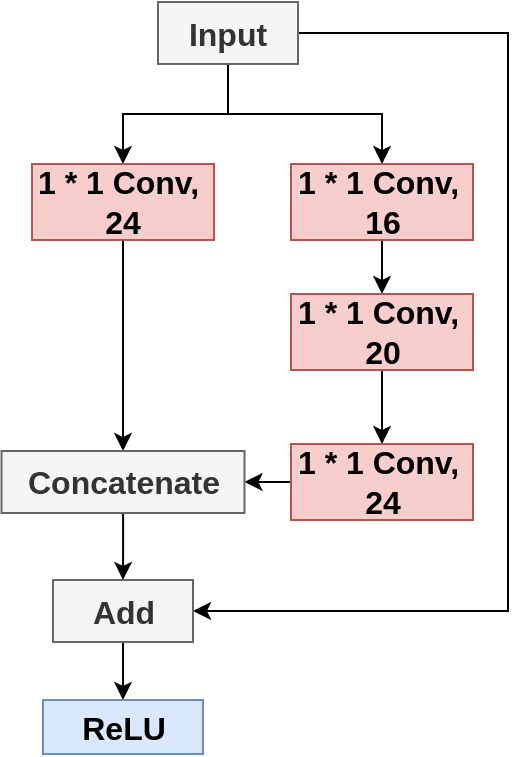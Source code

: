 <mxfile version="24.2.1" type="device">
  <diagram name="Page-1" id="YIcgHUE6JkqYs16-payO">
    <mxGraphModel dx="686" dy="1153" grid="0" gridSize="10" guides="1" tooltips="1" connect="1" arrows="1" fold="1" page="0" pageScale="1" pageWidth="827" pageHeight="1169" math="0" shadow="0">
      <root>
        <mxCell id="0" />
        <mxCell id="1" parent="0" />
        <mxCell id="9Ck884d9QOTa25Zwq7OH-3" value="" style="edgeStyle=orthogonalEdgeStyle;rounded=0;orthogonalLoop=1;jettySize=auto;html=1;" edge="1" parent="1" source="7m1Hj3FGWKF5an7CzC7b-1" target="9Ck884d9QOTa25Zwq7OH-2">
          <mxGeometry relative="1" as="geometry" />
        </mxCell>
        <mxCell id="9Ck884d9QOTa25Zwq7OH-8" style="edgeStyle=orthogonalEdgeStyle;rounded=0;orthogonalLoop=1;jettySize=auto;html=1;exitX=0.5;exitY=1;exitDx=0;exitDy=0;" edge="1" parent="1" source="7m1Hj3FGWKF5an7CzC7b-1" target="9Ck884d9QOTa25Zwq7OH-1">
          <mxGeometry relative="1" as="geometry" />
        </mxCell>
        <mxCell id="9Ck884d9QOTa25Zwq7OH-13" style="edgeStyle=orthogonalEdgeStyle;rounded=0;orthogonalLoop=1;jettySize=auto;html=1;exitX=1;exitY=0.5;exitDx=0;exitDy=0;entryX=1;entryY=0.5;entryDx=0;entryDy=0;" edge="1" parent="1" source="7m1Hj3FGWKF5an7CzC7b-1" target="9Ck884d9QOTa25Zwq7OH-12">
          <mxGeometry relative="1" as="geometry">
            <Array as="points">
              <mxPoint x="285" y="-197" />
              <mxPoint x="285" y="92" />
            </Array>
          </mxGeometry>
        </mxCell>
        <mxCell id="7m1Hj3FGWKF5an7CzC7b-1" value="&lt;font style=&quot;font-size: 16px;&quot;&gt;&lt;b&gt;Input&lt;/b&gt;&lt;/font&gt;" style="rounded=0;whiteSpace=wrap;html=1;fillColor=#f5f5f5;fontColor=#333333;strokeColor=#666666;" parent="1" vertex="1">
          <mxGeometry x="110" y="-213" width="70" height="31" as="geometry" />
        </mxCell>
        <mxCell id="9Ck884d9QOTa25Zwq7OH-10" style="edgeStyle=orthogonalEdgeStyle;rounded=0;orthogonalLoop=1;jettySize=auto;html=1;exitX=0.5;exitY=1;exitDx=0;exitDy=0;entryX=0.5;entryY=0;entryDx=0;entryDy=0;" edge="1" parent="1" source="9Ck884d9QOTa25Zwq7OH-1" target="9Ck884d9QOTa25Zwq7OH-9">
          <mxGeometry relative="1" as="geometry" />
        </mxCell>
        <mxCell id="9Ck884d9QOTa25Zwq7OH-1" value="&lt;span style=&quot;font-size: 16px;&quot;&gt;&lt;b&gt;1 * 1 Conv,&amp;nbsp; 24&lt;/b&gt;&lt;/span&gt;" style="rounded=0;whiteSpace=wrap;html=1;fillColor=#f8cecc;strokeColor=#b85450;" vertex="1" parent="1">
          <mxGeometry x="47" y="-132" width="91" height="38" as="geometry" />
        </mxCell>
        <mxCell id="9Ck884d9QOTa25Zwq7OH-5" value="" style="edgeStyle=orthogonalEdgeStyle;rounded=0;orthogonalLoop=1;jettySize=auto;html=1;" edge="1" parent="1" source="9Ck884d9QOTa25Zwq7OH-2" target="9Ck884d9QOTa25Zwq7OH-4">
          <mxGeometry relative="1" as="geometry" />
        </mxCell>
        <mxCell id="9Ck884d9QOTa25Zwq7OH-2" value="&lt;span style=&quot;font-size: 16px;&quot;&gt;&lt;b&gt;1 * 1 Conv,&amp;nbsp; 16&lt;/b&gt;&lt;/span&gt;" style="rounded=0;whiteSpace=wrap;html=1;fillColor=#f8cecc;strokeColor=#b85450;" vertex="1" parent="1">
          <mxGeometry x="176.5" y="-132" width="91" height="38" as="geometry" />
        </mxCell>
        <mxCell id="9Ck884d9QOTa25Zwq7OH-7" value="" style="edgeStyle=orthogonalEdgeStyle;rounded=0;orthogonalLoop=1;jettySize=auto;html=1;" edge="1" parent="1" source="9Ck884d9QOTa25Zwq7OH-4" target="9Ck884d9QOTa25Zwq7OH-6">
          <mxGeometry relative="1" as="geometry" />
        </mxCell>
        <mxCell id="9Ck884d9QOTa25Zwq7OH-4" value="&lt;span style=&quot;font-size: 16px;&quot;&gt;&lt;b&gt;1 * 1 Conv,&amp;nbsp; 20&lt;/b&gt;&lt;/span&gt;" style="rounded=0;whiteSpace=wrap;html=1;fillColor=#f8cecc;strokeColor=#b85450;" vertex="1" parent="1">
          <mxGeometry x="176.5" y="-67" width="91" height="38" as="geometry" />
        </mxCell>
        <mxCell id="9Ck884d9QOTa25Zwq7OH-11" value="" style="edgeStyle=orthogonalEdgeStyle;rounded=0;orthogonalLoop=1;jettySize=auto;html=1;" edge="1" parent="1" source="9Ck884d9QOTa25Zwq7OH-6" target="9Ck884d9QOTa25Zwq7OH-9">
          <mxGeometry relative="1" as="geometry" />
        </mxCell>
        <mxCell id="9Ck884d9QOTa25Zwq7OH-6" value="&lt;span style=&quot;font-size: 16px;&quot;&gt;&lt;b&gt;1 * 1 Conv,&amp;nbsp; 24&lt;/b&gt;&lt;/span&gt;" style="rounded=0;whiteSpace=wrap;html=1;fillColor=#f8cecc;strokeColor=#b85450;" vertex="1" parent="1">
          <mxGeometry x="176.5" y="8" width="91" height="38" as="geometry" />
        </mxCell>
        <mxCell id="9Ck884d9QOTa25Zwq7OH-14" value="" style="edgeStyle=orthogonalEdgeStyle;rounded=0;orthogonalLoop=1;jettySize=auto;html=1;" edge="1" parent="1" source="9Ck884d9QOTa25Zwq7OH-9" target="9Ck884d9QOTa25Zwq7OH-12">
          <mxGeometry relative="1" as="geometry" />
        </mxCell>
        <mxCell id="9Ck884d9QOTa25Zwq7OH-9" value="&lt;font style=&quot;font-size: 16px;&quot;&gt;&lt;b&gt;Concatenate&lt;/b&gt;&lt;/font&gt;" style="rounded=0;whiteSpace=wrap;html=1;fillColor=#f5f5f5;fontColor=#333333;strokeColor=#666666;" vertex="1" parent="1">
          <mxGeometry x="31.75" y="11.5" width="121.5" height="31" as="geometry" />
        </mxCell>
        <mxCell id="9Ck884d9QOTa25Zwq7OH-16" value="" style="edgeStyle=orthogonalEdgeStyle;rounded=0;orthogonalLoop=1;jettySize=auto;html=1;" edge="1" parent="1" source="9Ck884d9QOTa25Zwq7OH-12" target="9Ck884d9QOTa25Zwq7OH-15">
          <mxGeometry relative="1" as="geometry" />
        </mxCell>
        <mxCell id="9Ck884d9QOTa25Zwq7OH-12" value="&lt;font style=&quot;font-size: 16px;&quot;&gt;&lt;b&gt;Add&lt;/b&gt;&lt;/font&gt;" style="rounded=0;whiteSpace=wrap;html=1;fillColor=#f5f5f5;fontColor=#333333;strokeColor=#666666;" vertex="1" parent="1">
          <mxGeometry x="57.5" y="76" width="70" height="31" as="geometry" />
        </mxCell>
        <mxCell id="9Ck884d9QOTa25Zwq7OH-15" value="&lt;span style=&quot;font-size: 16px;&quot;&gt;&lt;b&gt;ReLU&lt;/b&gt;&lt;/span&gt;" style="rounded=0;whiteSpace=wrap;html=1;fillColor=#dae8fc;strokeColor=#6c8ebf;" vertex="1" parent="1">
          <mxGeometry x="52.5" y="136" width="80" height="27" as="geometry" />
        </mxCell>
      </root>
    </mxGraphModel>
  </diagram>
</mxfile>
